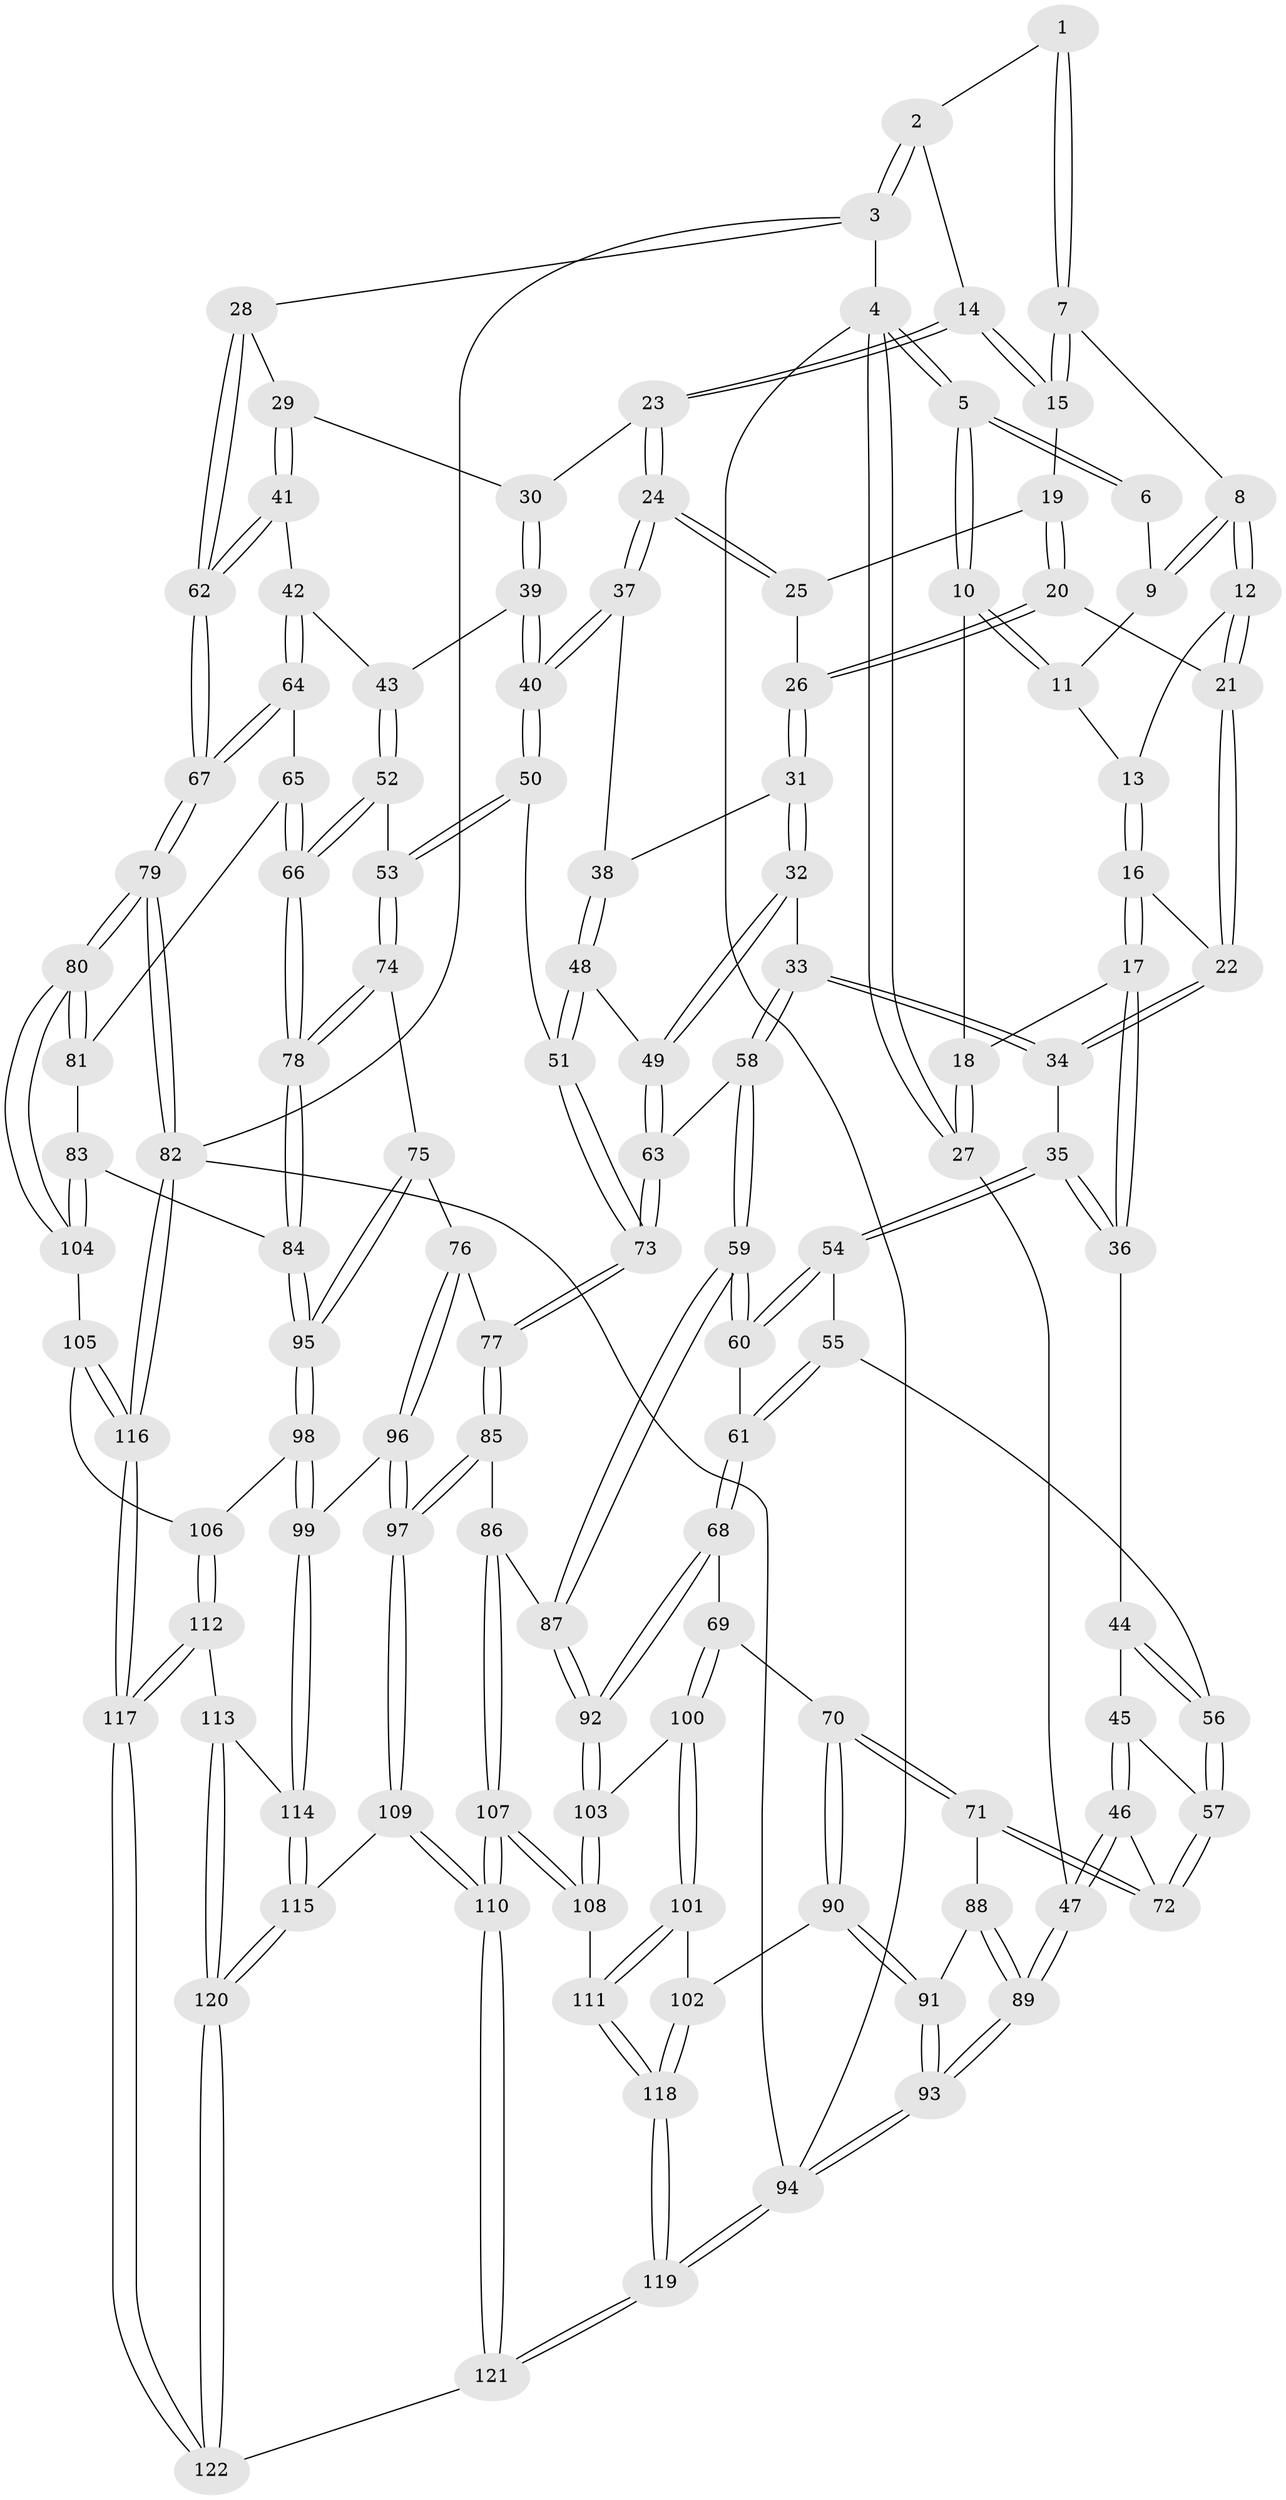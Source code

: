 // Generated by graph-tools (version 1.1) at 2025/17/03/09/25 04:17:22]
// undirected, 122 vertices, 302 edges
graph export_dot {
graph [start="1"]
  node [color=gray90,style=filled];
  1 [pos="+0.5831230734365945+0"];
  2 [pos="+0.9615954003748788+0"];
  3 [pos="+1+0"];
  4 [pos="+0+0"];
  5 [pos="+0+0"];
  6 [pos="+0.28916670750185647+0"];
  7 [pos="+0.5210468865592666+0.11749536498534613"];
  8 [pos="+0.48114567155097177+0.12737304897608753"];
  9 [pos="+0.2881713199877367+0"];
  10 [pos="+0.12601537778471078+0.12308448150816866"];
  11 [pos="+0.2627424498371193+0.005367071741371783"];
  12 [pos="+0.4261773944342409+0.15759335032790733"];
  13 [pos="+0.3142121175949233+0.09976920656039065"];
  14 [pos="+0.7156402427366652+0.1885225319180931"];
  15 [pos="+0.5696734466612592+0.15335346609055256"];
  16 [pos="+0.26608161417051357+0.2101854720968841"];
  17 [pos="+0.15610919455596625+0.27823289935167483"];
  18 [pos="+0.10697645124609759+0.20658752126344784"];
  19 [pos="+0.5284613092909781+0.2658465789813665"];
  20 [pos="+0.42919334911227+0.2708165074951916"];
  21 [pos="+0.40751367203549543+0.2595587413176013"];
  22 [pos="+0.3938693576002812+0.26865648857981034"];
  23 [pos="+0.7211689388903536+0.21256629737798152"];
  24 [pos="+0.6118620606605231+0.3431823590688576"];
  25 [pos="+0.5366695681838546+0.277786704004126"];
  26 [pos="+0.4840522803858387+0.3505488564741454"];
  27 [pos="+0+0.19137560545578142"];
  28 [pos="+1+0"];
  29 [pos="+0.8613329679963163+0.28917465907954826"];
  30 [pos="+0.7907048167523403+0.27887805643037045"];
  31 [pos="+0.4942661829276623+0.37626346850041953"];
  32 [pos="+0.39739851109085433+0.44587471417435437"];
  33 [pos="+0.3650032409995513+0.44258367308153185"];
  34 [pos="+0.3168396746398885+0.3920048660154206"];
  35 [pos="+0.21919253148933474+0.38014608497887103"];
  36 [pos="+0.16366968472926804+0.34300757287558653"];
  37 [pos="+0.6044538148395536+0.37249592626114925"];
  38 [pos="+0.5629702378488275+0.38906857102045006"];
  39 [pos="+0.7716995630626329+0.3860786977041001"];
  40 [pos="+0.6687870791016648+0.44776404900855493"];
  41 [pos="+0.9473118013862087+0.44515147622569073"];
  42 [pos="+0.9366604205755896+0.4538135727684126"];
  43 [pos="+0.8035679427892192+0.42619267173373776"];
  44 [pos="+0.15371777539153098+0.3497788286834783"];
  45 [pos="+0.021129202975632578+0.40747954733916497"];
  46 [pos="+0+0.4592034059031636"];
  47 [pos="+0+0.4585630290097696"];
  48 [pos="+0.5137233668675362+0.5275117783458202"];
  49 [pos="+0.4601017645556387+0.49503159686422904"];
  50 [pos="+0.6709914249243173+0.4771492180022226"];
  51 [pos="+0.5153671025977606+0.5304615430053929"];
  52 [pos="+0.7653636447138833+0.5549220171846605"];
  53 [pos="+0.7030974314748296+0.5372144080143536"];
  54 [pos="+0.21351271648069428+0.44944751635085806"];
  55 [pos="+0.15509686460494526+0.5248292209143475"];
  56 [pos="+0.1107634471393695+0.5303701631600951"];
  57 [pos="+0.10404184401130205+0.5363995361820514"];
  58 [pos="+0.3240816670913698+0.6027746930574078"];
  59 [pos="+0.3020057760377587+0.6232079996913769"];
  60 [pos="+0.24812558611409927+0.6204158454986538"];
  61 [pos="+0.24322446293238176+0.6222198469276535"];
  62 [pos="+1+0.41648485064534235"];
  63 [pos="+0.3849656318306397+0.6035011450866358"];
  64 [pos="+0.883587190820433+0.5533947452993875"];
  65 [pos="+0.8809480060328797+0.557201673383024"];
  66 [pos="+0.7949605267871035+0.576647168663945"];
  67 [pos="+1+0.6110550874080268"];
  68 [pos="+0.22892140221203122+0.6305739534101642"];
  69 [pos="+0.15415187511386907+0.6617136327964535"];
  70 [pos="+0.14149466140229144+0.6597894523117526"];
  71 [pos="+0.10406485650312394+0.635927124704884"];
  72 [pos="+0.07913409679007168+0.5843809565234981"];
  73 [pos="+0.5236774402254486+0.6222221017924181"];
  74 [pos="+0.6397994599803942+0.6042965297302408"];
  75 [pos="+0.5954219833150255+0.6456918471728607"];
  76 [pos="+0.5782060869156394+0.6513070401452614"];
  77 [pos="+0.5349129097328811+0.6394554629480921"];
  78 [pos="+0.7821226013986254+0.6809445281852721"];
  79 [pos="+1+0.7191608060195185"];
  80 [pos="+1+0.7175566459077007"];
  81 [pos="+0.9127835611837823+0.6053458719900431"];
  82 [pos="+1+1"];
  83 [pos="+0.8911324968349763+0.7171350981522264"];
  84 [pos="+0.781798568907811+0.685708314719617"];
  85 [pos="+0.44912735794795966+0.7509955024926487"];
  86 [pos="+0.38935359545274145+0.7552503485526092"];
  87 [pos="+0.35501917725034354+0.7373659108599049"];
  88 [pos="+0.07224892858877568+0.6501639168187261"];
  89 [pos="+0+0.7365885298711446"];
  90 [pos="+0.0173126597221875+0.8392588876663407"];
  91 [pos="+0+0.830553350848461"];
  92 [pos="+0.25655180677880773+0.8082820885566934"];
  93 [pos="+0+0.8030920476921445"];
  94 [pos="+0+1"];
  95 [pos="+0.7555321404976679+0.7168057990138983"];
  96 [pos="+0.6274724355905232+0.8232388808534823"];
  97 [pos="+0.534668924749626+0.8733389590781924"];
  98 [pos="+0.7414815033695354+0.7981444240230806"];
  99 [pos="+0.6802465627552409+0.8321209762786436"];
  100 [pos="+0.1818837019418956+0.7754513521562801"];
  101 [pos="+0.03379820272505452+0.8457206194790199"];
  102 [pos="+0.02717783487798335+0.8451837732816488"];
  103 [pos="+0.239452690292067+0.8266378521583079"];
  104 [pos="+0.9279016607771351+0.7601142441409577"];
  105 [pos="+0.8702121936676498+0.8492437040266785"];
  106 [pos="+0.8131739824515102+0.8351829388640144"];
  107 [pos="+0.3631053478394236+0.9325180811035267"];
  108 [pos="+0.23941614727975957+0.8869299622844838"];
  109 [pos="+0.5330918534811864+0.8772186408099601"];
  110 [pos="+0.4106780598435452+0.984446583173591"];
  111 [pos="+0.20345690475886777+0.9133769664428683"];
  112 [pos="+0.7525729516375975+0.9658839105526479"];
  113 [pos="+0.7234855885644071+0.9373046760088087"];
  114 [pos="+0.6947827987476561+0.9010931440354939"];
  115 [pos="+0.6175462198792369+0.9902701371002778"];
  116 [pos="+1+1"];
  117 [pos="+1+1"];
  118 [pos="+0.11613486790055667+1"];
  119 [pos="+0.10264268423026021+1"];
  120 [pos="+0.6225503139825135+1"];
  121 [pos="+0.4122557426022263+1"];
  122 [pos="+0.6419328952430569+1"];
  1 -- 2;
  1 -- 7;
  1 -- 7;
  2 -- 3;
  2 -- 3;
  2 -- 14;
  3 -- 4;
  3 -- 28;
  3 -- 82;
  4 -- 5;
  4 -- 5;
  4 -- 27;
  4 -- 27;
  4 -- 94;
  5 -- 6;
  5 -- 6;
  5 -- 10;
  5 -- 10;
  6 -- 9;
  7 -- 8;
  7 -- 15;
  7 -- 15;
  8 -- 9;
  8 -- 9;
  8 -- 12;
  8 -- 12;
  9 -- 11;
  10 -- 11;
  10 -- 11;
  10 -- 18;
  11 -- 13;
  12 -- 13;
  12 -- 21;
  12 -- 21;
  13 -- 16;
  13 -- 16;
  14 -- 15;
  14 -- 15;
  14 -- 23;
  14 -- 23;
  15 -- 19;
  16 -- 17;
  16 -- 17;
  16 -- 22;
  17 -- 18;
  17 -- 36;
  17 -- 36;
  18 -- 27;
  18 -- 27;
  19 -- 20;
  19 -- 20;
  19 -- 25;
  20 -- 21;
  20 -- 26;
  20 -- 26;
  21 -- 22;
  21 -- 22;
  22 -- 34;
  22 -- 34;
  23 -- 24;
  23 -- 24;
  23 -- 30;
  24 -- 25;
  24 -- 25;
  24 -- 37;
  24 -- 37;
  25 -- 26;
  26 -- 31;
  26 -- 31;
  27 -- 47;
  28 -- 29;
  28 -- 62;
  28 -- 62;
  29 -- 30;
  29 -- 41;
  29 -- 41;
  30 -- 39;
  30 -- 39;
  31 -- 32;
  31 -- 32;
  31 -- 38;
  32 -- 33;
  32 -- 49;
  32 -- 49;
  33 -- 34;
  33 -- 34;
  33 -- 58;
  33 -- 58;
  34 -- 35;
  35 -- 36;
  35 -- 36;
  35 -- 54;
  35 -- 54;
  36 -- 44;
  37 -- 38;
  37 -- 40;
  37 -- 40;
  38 -- 48;
  38 -- 48;
  39 -- 40;
  39 -- 40;
  39 -- 43;
  40 -- 50;
  40 -- 50;
  41 -- 42;
  41 -- 62;
  41 -- 62;
  42 -- 43;
  42 -- 64;
  42 -- 64;
  43 -- 52;
  43 -- 52;
  44 -- 45;
  44 -- 56;
  44 -- 56;
  45 -- 46;
  45 -- 46;
  45 -- 57;
  46 -- 47;
  46 -- 47;
  46 -- 72;
  47 -- 89;
  47 -- 89;
  48 -- 49;
  48 -- 51;
  48 -- 51;
  49 -- 63;
  49 -- 63;
  50 -- 51;
  50 -- 53;
  50 -- 53;
  51 -- 73;
  51 -- 73;
  52 -- 53;
  52 -- 66;
  52 -- 66;
  53 -- 74;
  53 -- 74;
  54 -- 55;
  54 -- 60;
  54 -- 60;
  55 -- 56;
  55 -- 61;
  55 -- 61;
  56 -- 57;
  56 -- 57;
  57 -- 72;
  57 -- 72;
  58 -- 59;
  58 -- 59;
  58 -- 63;
  59 -- 60;
  59 -- 60;
  59 -- 87;
  59 -- 87;
  60 -- 61;
  61 -- 68;
  61 -- 68;
  62 -- 67;
  62 -- 67;
  63 -- 73;
  63 -- 73;
  64 -- 65;
  64 -- 67;
  64 -- 67;
  65 -- 66;
  65 -- 66;
  65 -- 81;
  66 -- 78;
  66 -- 78;
  67 -- 79;
  67 -- 79;
  68 -- 69;
  68 -- 92;
  68 -- 92;
  69 -- 70;
  69 -- 100;
  69 -- 100;
  70 -- 71;
  70 -- 71;
  70 -- 90;
  70 -- 90;
  71 -- 72;
  71 -- 72;
  71 -- 88;
  73 -- 77;
  73 -- 77;
  74 -- 75;
  74 -- 78;
  74 -- 78;
  75 -- 76;
  75 -- 95;
  75 -- 95;
  76 -- 77;
  76 -- 96;
  76 -- 96;
  77 -- 85;
  77 -- 85;
  78 -- 84;
  78 -- 84;
  79 -- 80;
  79 -- 80;
  79 -- 82;
  79 -- 82;
  80 -- 81;
  80 -- 81;
  80 -- 104;
  80 -- 104;
  81 -- 83;
  82 -- 116;
  82 -- 116;
  82 -- 94;
  83 -- 84;
  83 -- 104;
  83 -- 104;
  84 -- 95;
  84 -- 95;
  85 -- 86;
  85 -- 97;
  85 -- 97;
  86 -- 87;
  86 -- 107;
  86 -- 107;
  87 -- 92;
  87 -- 92;
  88 -- 89;
  88 -- 89;
  88 -- 91;
  89 -- 93;
  89 -- 93;
  90 -- 91;
  90 -- 91;
  90 -- 102;
  91 -- 93;
  91 -- 93;
  92 -- 103;
  92 -- 103;
  93 -- 94;
  93 -- 94;
  94 -- 119;
  94 -- 119;
  95 -- 98;
  95 -- 98;
  96 -- 97;
  96 -- 97;
  96 -- 99;
  97 -- 109;
  97 -- 109;
  98 -- 99;
  98 -- 99;
  98 -- 106;
  99 -- 114;
  99 -- 114;
  100 -- 101;
  100 -- 101;
  100 -- 103;
  101 -- 102;
  101 -- 111;
  101 -- 111;
  102 -- 118;
  102 -- 118;
  103 -- 108;
  103 -- 108;
  104 -- 105;
  105 -- 106;
  105 -- 116;
  105 -- 116;
  106 -- 112;
  106 -- 112;
  107 -- 108;
  107 -- 108;
  107 -- 110;
  107 -- 110;
  108 -- 111;
  109 -- 110;
  109 -- 110;
  109 -- 115;
  110 -- 121;
  110 -- 121;
  111 -- 118;
  111 -- 118;
  112 -- 113;
  112 -- 117;
  112 -- 117;
  113 -- 114;
  113 -- 120;
  113 -- 120;
  114 -- 115;
  114 -- 115;
  115 -- 120;
  115 -- 120;
  116 -- 117;
  116 -- 117;
  117 -- 122;
  117 -- 122;
  118 -- 119;
  118 -- 119;
  119 -- 121;
  119 -- 121;
  120 -- 122;
  120 -- 122;
  121 -- 122;
}
